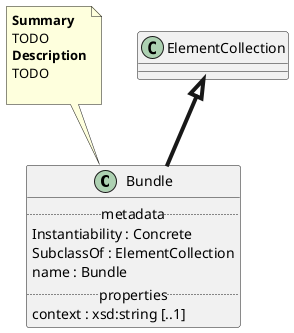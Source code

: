 @startuml
class Bundle {
.. metadata ..
    Instantiability : Concrete
    SubclassOf : ElementCollection
    name : Bundle
.. properties ..
    context : xsd:string [..1]
}
note top of Bundle
<b>Summary</b>
TODO
<b>Description</b>
TODO

end note
"ElementCollection" <|-[thickness=4]- "Bundle"
@enduml
